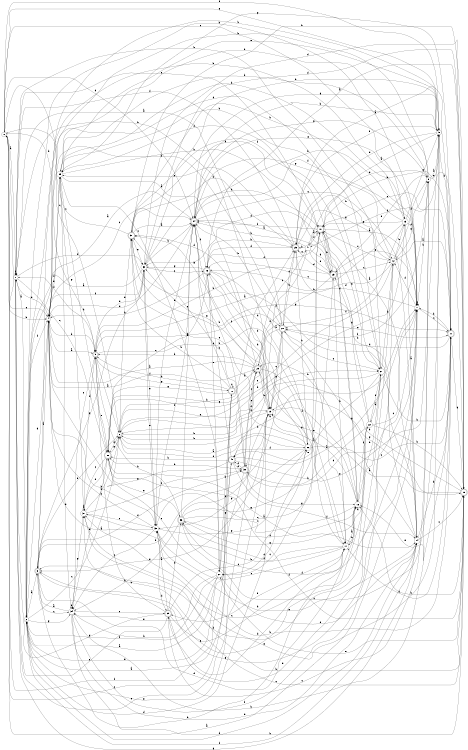 digraph n34_6 {
__start0 [label="" shape="none"];

rankdir=LR;
size="8,5";

s0 [style="filled", color="black", fillcolor="white" shape="circle", label="0"];
s1 [style="filled", color="black", fillcolor="white" shape="circle", label="1"];
s2 [style="filled", color="black", fillcolor="white" shape="circle", label="2"];
s3 [style="rounded,filled", color="black", fillcolor="white" shape="doublecircle", label="3"];
s4 [style="filled", color="black", fillcolor="white" shape="circle", label="4"];
s5 [style="rounded,filled", color="black", fillcolor="white" shape="doublecircle", label="5"];
s6 [style="filled", color="black", fillcolor="white" shape="circle", label="6"];
s7 [style="filled", color="black", fillcolor="white" shape="circle", label="7"];
s8 [style="filled", color="black", fillcolor="white" shape="circle", label="8"];
s9 [style="filled", color="black", fillcolor="white" shape="circle", label="9"];
s10 [style="rounded,filled", color="black", fillcolor="white" shape="doublecircle", label="10"];
s11 [style="rounded,filled", color="black", fillcolor="white" shape="doublecircle", label="11"];
s12 [style="filled", color="black", fillcolor="white" shape="circle", label="12"];
s13 [style="filled", color="black", fillcolor="white" shape="circle", label="13"];
s14 [style="filled", color="black", fillcolor="white" shape="circle", label="14"];
s15 [style="rounded,filled", color="black", fillcolor="white" shape="doublecircle", label="15"];
s16 [style="rounded,filled", color="black", fillcolor="white" shape="doublecircle", label="16"];
s17 [style="filled", color="black", fillcolor="white" shape="circle", label="17"];
s18 [style="filled", color="black", fillcolor="white" shape="circle", label="18"];
s19 [style="filled", color="black", fillcolor="white" shape="circle", label="19"];
s20 [style="rounded,filled", color="black", fillcolor="white" shape="doublecircle", label="20"];
s21 [style="filled", color="black", fillcolor="white" shape="circle", label="21"];
s22 [style="filled", color="black", fillcolor="white" shape="circle", label="22"];
s23 [style="rounded,filled", color="black", fillcolor="white" shape="doublecircle", label="23"];
s24 [style="rounded,filled", color="black", fillcolor="white" shape="doublecircle", label="24"];
s25 [style="rounded,filled", color="black", fillcolor="white" shape="doublecircle", label="25"];
s26 [style="filled", color="black", fillcolor="white" shape="circle", label="26"];
s27 [style="filled", color="black", fillcolor="white" shape="circle", label="27"];
s28 [style="rounded,filled", color="black", fillcolor="white" shape="doublecircle", label="28"];
s29 [style="rounded,filled", color="black", fillcolor="white" shape="doublecircle", label="29"];
s30 [style="rounded,filled", color="black", fillcolor="white" shape="doublecircle", label="30"];
s31 [style="rounded,filled", color="black", fillcolor="white" shape="doublecircle", label="31"];
s32 [style="filled", color="black", fillcolor="white" shape="circle", label="32"];
s33 [style="filled", color="black", fillcolor="white" shape="circle", label="33"];
s34 [style="filled", color="black", fillcolor="white" shape="circle", label="34"];
s35 [style="rounded,filled", color="black", fillcolor="white" shape="doublecircle", label="35"];
s36 [style="rounded,filled", color="black", fillcolor="white" shape="doublecircle", label="36"];
s37 [style="filled", color="black", fillcolor="white" shape="circle", label="37"];
s38 [style="rounded,filled", color="black", fillcolor="white" shape="doublecircle", label="38"];
s39 [style="filled", color="black", fillcolor="white" shape="circle", label="39"];
s40 [style="rounded,filled", color="black", fillcolor="white" shape="doublecircle", label="40"];
s41 [style="filled", color="black", fillcolor="white" shape="circle", label="41"];
s0 -> s1 [label="a"];
s0 -> s4 [label="b"];
s0 -> s13 [label="c"];
s0 -> s24 [label="d"];
s0 -> s4 [label="e"];
s0 -> s9 [label="f"];
s0 -> s9 [label="g"];
s0 -> s5 [label="h"];
s1 -> s2 [label="a"];
s1 -> s21 [label="b"];
s1 -> s38 [label="c"];
s1 -> s32 [label="d"];
s1 -> s29 [label="e"];
s1 -> s1 [label="f"];
s1 -> s14 [label="g"];
s1 -> s19 [label="h"];
s2 -> s3 [label="a"];
s2 -> s13 [label="b"];
s2 -> s6 [label="c"];
s2 -> s14 [label="d"];
s2 -> s19 [label="e"];
s2 -> s4 [label="f"];
s2 -> s34 [label="g"];
s2 -> s7 [label="h"];
s3 -> s4 [label="a"];
s3 -> s9 [label="b"];
s3 -> s34 [label="c"];
s3 -> s18 [label="d"];
s3 -> s6 [label="e"];
s3 -> s30 [label="f"];
s3 -> s7 [label="g"];
s3 -> s17 [label="h"];
s4 -> s5 [label="a"];
s4 -> s5 [label="b"];
s4 -> s24 [label="c"];
s4 -> s1 [label="d"];
s4 -> s39 [label="e"];
s4 -> s29 [label="f"];
s4 -> s2 [label="g"];
s4 -> s33 [label="h"];
s5 -> s6 [label="a"];
s5 -> s17 [label="b"];
s5 -> s34 [label="c"];
s5 -> s32 [label="d"];
s5 -> s38 [label="e"];
s5 -> s1 [label="f"];
s5 -> s28 [label="g"];
s5 -> s20 [label="h"];
s6 -> s7 [label="a"];
s6 -> s25 [label="b"];
s6 -> s0 [label="c"];
s6 -> s26 [label="d"];
s6 -> s31 [label="e"];
s6 -> s21 [label="f"];
s6 -> s38 [label="g"];
s6 -> s19 [label="h"];
s7 -> s0 [label="a"];
s7 -> s8 [label="b"];
s7 -> s11 [label="c"];
s7 -> s12 [label="d"];
s7 -> s23 [label="e"];
s7 -> s24 [label="f"];
s7 -> s7 [label="g"];
s7 -> s16 [label="h"];
s8 -> s9 [label="a"];
s8 -> s39 [label="b"];
s8 -> s35 [label="c"];
s8 -> s41 [label="d"];
s8 -> s9 [label="e"];
s8 -> s20 [label="f"];
s8 -> s24 [label="g"];
s8 -> s4 [label="h"];
s9 -> s10 [label="a"];
s9 -> s11 [label="b"];
s9 -> s36 [label="c"];
s9 -> s25 [label="d"];
s9 -> s37 [label="e"];
s9 -> s25 [label="f"];
s9 -> s24 [label="g"];
s9 -> s32 [label="h"];
s10 -> s7 [label="a"];
s10 -> s11 [label="b"];
s10 -> s27 [label="c"];
s10 -> s18 [label="d"];
s10 -> s1 [label="e"];
s10 -> s24 [label="f"];
s10 -> s21 [label="g"];
s10 -> s23 [label="h"];
s11 -> s12 [label="a"];
s11 -> s37 [label="b"];
s11 -> s10 [label="c"];
s11 -> s20 [label="d"];
s11 -> s18 [label="e"];
s11 -> s17 [label="f"];
s11 -> s15 [label="g"];
s11 -> s7 [label="h"];
s12 -> s5 [label="a"];
s12 -> s13 [label="b"];
s12 -> s10 [label="c"];
s12 -> s8 [label="d"];
s12 -> s6 [label="e"];
s12 -> s3 [label="f"];
s12 -> s8 [label="g"];
s12 -> s25 [label="h"];
s13 -> s14 [label="a"];
s13 -> s39 [label="b"];
s13 -> s16 [label="c"];
s13 -> s7 [label="d"];
s13 -> s10 [label="e"];
s13 -> s20 [label="f"];
s13 -> s9 [label="g"];
s13 -> s31 [label="h"];
s14 -> s10 [label="a"];
s14 -> s11 [label="b"];
s14 -> s15 [label="c"];
s14 -> s31 [label="d"];
s14 -> s33 [label="e"];
s14 -> s2 [label="f"];
s14 -> s20 [label="g"];
s14 -> s25 [label="h"];
s15 -> s16 [label="a"];
s15 -> s19 [label="b"];
s15 -> s37 [label="c"];
s15 -> s32 [label="d"];
s15 -> s27 [label="e"];
s15 -> s41 [label="f"];
s15 -> s19 [label="g"];
s15 -> s18 [label="h"];
s16 -> s17 [label="a"];
s16 -> s4 [label="b"];
s16 -> s38 [label="c"];
s16 -> s26 [label="d"];
s16 -> s27 [label="e"];
s16 -> s10 [label="f"];
s16 -> s32 [label="g"];
s16 -> s25 [label="h"];
s17 -> s18 [label="a"];
s17 -> s33 [label="b"];
s17 -> s33 [label="c"];
s17 -> s35 [label="d"];
s17 -> s35 [label="e"];
s17 -> s36 [label="f"];
s17 -> s29 [label="g"];
s17 -> s18 [label="h"];
s18 -> s19 [label="a"];
s18 -> s29 [label="b"];
s18 -> s33 [label="c"];
s18 -> s32 [label="d"];
s18 -> s19 [label="e"];
s18 -> s22 [label="f"];
s18 -> s36 [label="g"];
s18 -> s21 [label="h"];
s19 -> s15 [label="a"];
s19 -> s6 [label="b"];
s19 -> s20 [label="c"];
s19 -> s2 [label="d"];
s19 -> s3 [label="e"];
s19 -> s24 [label="f"];
s19 -> s32 [label="g"];
s19 -> s30 [label="h"];
s20 -> s1 [label="a"];
s20 -> s3 [label="b"];
s20 -> s21 [label="c"];
s20 -> s25 [label="d"];
s20 -> s6 [label="e"];
s20 -> s4 [label="f"];
s20 -> s19 [label="g"];
s20 -> s24 [label="h"];
s21 -> s22 [label="a"];
s21 -> s11 [label="b"];
s21 -> s37 [label="c"];
s21 -> s4 [label="d"];
s21 -> s40 [label="e"];
s21 -> s12 [label="f"];
s21 -> s6 [label="g"];
s21 -> s39 [label="h"];
s22 -> s17 [label="a"];
s22 -> s15 [label="b"];
s22 -> s7 [label="c"];
s22 -> s10 [label="d"];
s22 -> s3 [label="e"];
s22 -> s21 [label="f"];
s22 -> s23 [label="g"];
s22 -> s30 [label="h"];
s23 -> s24 [label="a"];
s23 -> s5 [label="b"];
s23 -> s12 [label="c"];
s23 -> s25 [label="d"];
s23 -> s8 [label="e"];
s23 -> s39 [label="f"];
s23 -> s38 [label="g"];
s23 -> s17 [label="h"];
s24 -> s2 [label="a"];
s24 -> s7 [label="b"];
s24 -> s14 [label="c"];
s24 -> s4 [label="d"];
s24 -> s7 [label="e"];
s24 -> s16 [label="f"];
s24 -> s12 [label="g"];
s24 -> s9 [label="h"];
s25 -> s11 [label="a"];
s25 -> s26 [label="b"];
s25 -> s41 [label="c"];
s25 -> s16 [label="d"];
s25 -> s39 [label="e"];
s25 -> s1 [label="f"];
s25 -> s12 [label="g"];
s25 -> s20 [label="h"];
s26 -> s6 [label="a"];
s26 -> s16 [label="b"];
s26 -> s11 [label="c"];
s26 -> s27 [label="d"];
s26 -> s31 [label="e"];
s26 -> s40 [label="f"];
s26 -> s33 [label="g"];
s26 -> s16 [label="h"];
s27 -> s2 [label="a"];
s27 -> s28 [label="b"];
s27 -> s38 [label="c"];
s27 -> s14 [label="d"];
s27 -> s34 [label="e"];
s27 -> s2 [label="f"];
s27 -> s40 [label="g"];
s27 -> s34 [label="h"];
s28 -> s29 [label="a"];
s28 -> s31 [label="b"];
s28 -> s28 [label="c"];
s28 -> s24 [label="d"];
s28 -> s2 [label="e"];
s28 -> s0 [label="f"];
s28 -> s38 [label="g"];
s28 -> s5 [label="h"];
s29 -> s4 [label="a"];
s29 -> s5 [label="b"];
s29 -> s30 [label="c"];
s29 -> s31 [label="d"];
s29 -> s11 [label="e"];
s29 -> s17 [label="f"];
s29 -> s31 [label="g"];
s29 -> s19 [label="h"];
s30 -> s2 [label="a"];
s30 -> s24 [label="b"];
s30 -> s29 [label="c"];
s30 -> s7 [label="d"];
s30 -> s31 [label="e"];
s30 -> s40 [label="f"];
s30 -> s18 [label="g"];
s30 -> s38 [label="h"];
s31 -> s24 [label="a"];
s31 -> s15 [label="b"];
s31 -> s0 [label="c"];
s31 -> s10 [label="d"];
s31 -> s32 [label="e"];
s31 -> s21 [label="f"];
s31 -> s11 [label="g"];
s31 -> s25 [label="h"];
s32 -> s2 [label="a"];
s32 -> s24 [label="b"];
s32 -> s16 [label="c"];
s32 -> s15 [label="d"];
s32 -> s33 [label="e"];
s32 -> s4 [label="f"];
s32 -> s3 [label="g"];
s32 -> s10 [label="h"];
s33 -> s4 [label="a"];
s33 -> s4 [label="b"];
s33 -> s34 [label="c"];
s33 -> s35 [label="d"];
s33 -> s32 [label="e"];
s33 -> s24 [label="f"];
s33 -> s26 [label="g"];
s33 -> s24 [label="h"];
s34 -> s3 [label="a"];
s34 -> s15 [label="b"];
s34 -> s35 [label="c"];
s34 -> s14 [label="d"];
s34 -> s34 [label="e"];
s34 -> s7 [label="f"];
s34 -> s37 [label="g"];
s34 -> s8 [label="h"];
s35 -> s33 [label="a"];
s35 -> s5 [label="b"];
s35 -> s26 [label="c"];
s35 -> s12 [label="d"];
s35 -> s1 [label="e"];
s35 -> s36 [label="f"];
s35 -> s1 [label="g"];
s35 -> s17 [label="h"];
s36 -> s24 [label="a"];
s36 -> s34 [label="b"];
s36 -> s23 [label="c"];
s36 -> s18 [label="d"];
s36 -> s19 [label="e"];
s36 -> s7 [label="f"];
s36 -> s10 [label="g"];
s36 -> s5 [label="h"];
s37 -> s37 [label="a"];
s37 -> s15 [label="b"];
s37 -> s33 [label="c"];
s37 -> s5 [label="d"];
s37 -> s38 [label="e"];
s37 -> s30 [label="f"];
s37 -> s39 [label="g"];
s37 -> s6 [label="h"];
s38 -> s14 [label="a"];
s38 -> s13 [label="b"];
s38 -> s37 [label="c"];
s38 -> s34 [label="d"];
s38 -> s36 [label="e"];
s38 -> s15 [label="f"];
s38 -> s6 [label="g"];
s38 -> s39 [label="h"];
s39 -> s19 [label="a"];
s39 -> s8 [label="b"];
s39 -> s27 [label="c"];
s39 -> s34 [label="d"];
s39 -> s9 [label="e"];
s39 -> s4 [label="f"];
s39 -> s11 [label="g"];
s39 -> s23 [label="h"];
s40 -> s7 [label="a"];
s40 -> s38 [label="b"];
s40 -> s0 [label="c"];
s40 -> s30 [label="d"];
s40 -> s9 [label="e"];
s40 -> s14 [label="f"];
s40 -> s4 [label="g"];
s40 -> s16 [label="h"];
s41 -> s10 [label="a"];
s41 -> s25 [label="b"];
s41 -> s29 [label="c"];
s41 -> s40 [label="d"];
s41 -> s23 [label="e"];
s41 -> s10 [label="f"];
s41 -> s23 [label="g"];
s41 -> s24 [label="h"];

}